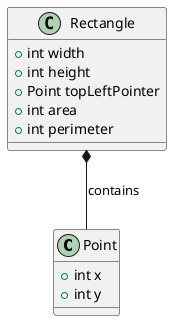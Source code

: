 @startuml
class Point{
+int x
+int y
}

class Rectangle{
+int width
+int height
+Point topLeftPointer
+int area
+int perimeter
}

Rectangle *-- Point : contains
@enduml